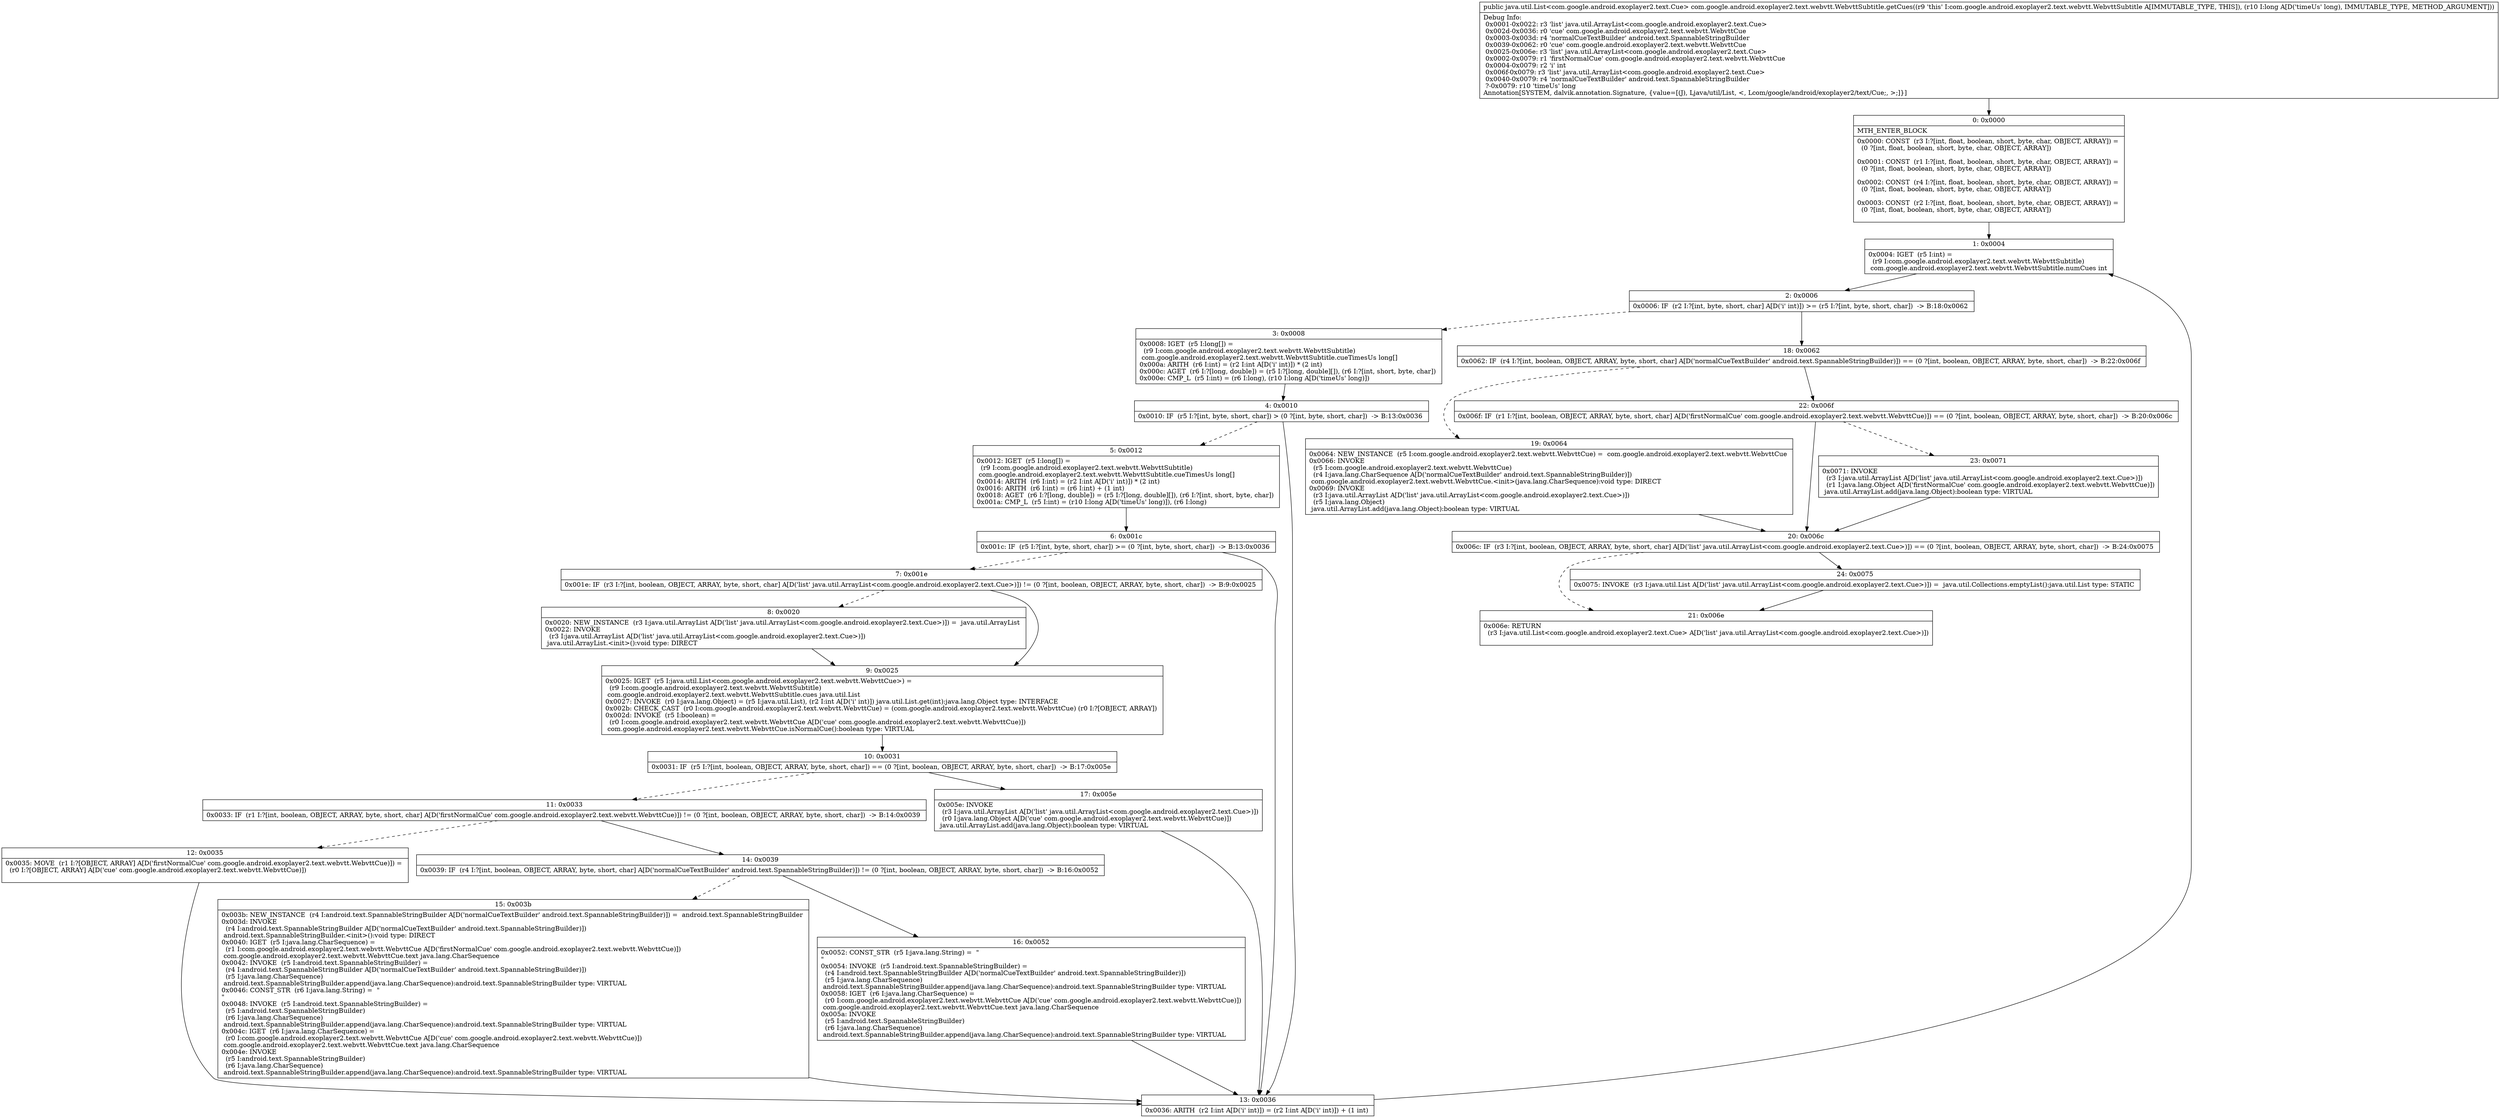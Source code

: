digraph "CFG forcom.google.android.exoplayer2.text.webvtt.WebvttSubtitle.getCues(J)Ljava\/util\/List;" {
Node_0 [shape=record,label="{0\:\ 0x0000|MTH_ENTER_BLOCK\l|0x0000: CONST  (r3 I:?[int, float, boolean, short, byte, char, OBJECT, ARRAY]) = \l  (0 ?[int, float, boolean, short, byte, char, OBJECT, ARRAY])\l \l0x0001: CONST  (r1 I:?[int, float, boolean, short, byte, char, OBJECT, ARRAY]) = \l  (0 ?[int, float, boolean, short, byte, char, OBJECT, ARRAY])\l \l0x0002: CONST  (r4 I:?[int, float, boolean, short, byte, char, OBJECT, ARRAY]) = \l  (0 ?[int, float, boolean, short, byte, char, OBJECT, ARRAY])\l \l0x0003: CONST  (r2 I:?[int, float, boolean, short, byte, char, OBJECT, ARRAY]) = \l  (0 ?[int, float, boolean, short, byte, char, OBJECT, ARRAY])\l \l}"];
Node_1 [shape=record,label="{1\:\ 0x0004|0x0004: IGET  (r5 I:int) = \l  (r9 I:com.google.android.exoplayer2.text.webvtt.WebvttSubtitle)\l com.google.android.exoplayer2.text.webvtt.WebvttSubtitle.numCues int \l}"];
Node_2 [shape=record,label="{2\:\ 0x0006|0x0006: IF  (r2 I:?[int, byte, short, char] A[D('i' int)]) \>= (r5 I:?[int, byte, short, char])  \-\> B:18:0x0062 \l}"];
Node_3 [shape=record,label="{3\:\ 0x0008|0x0008: IGET  (r5 I:long[]) = \l  (r9 I:com.google.android.exoplayer2.text.webvtt.WebvttSubtitle)\l com.google.android.exoplayer2.text.webvtt.WebvttSubtitle.cueTimesUs long[] \l0x000a: ARITH  (r6 I:int) = (r2 I:int A[D('i' int)]) * (2 int) \l0x000c: AGET  (r6 I:?[long, double]) = (r5 I:?[long, double][]), (r6 I:?[int, short, byte, char]) \l0x000e: CMP_L  (r5 I:int) = (r6 I:long), (r10 I:long A[D('timeUs' long)]) \l}"];
Node_4 [shape=record,label="{4\:\ 0x0010|0x0010: IF  (r5 I:?[int, byte, short, char]) \> (0 ?[int, byte, short, char])  \-\> B:13:0x0036 \l}"];
Node_5 [shape=record,label="{5\:\ 0x0012|0x0012: IGET  (r5 I:long[]) = \l  (r9 I:com.google.android.exoplayer2.text.webvtt.WebvttSubtitle)\l com.google.android.exoplayer2.text.webvtt.WebvttSubtitle.cueTimesUs long[] \l0x0014: ARITH  (r6 I:int) = (r2 I:int A[D('i' int)]) * (2 int) \l0x0016: ARITH  (r6 I:int) = (r6 I:int) + (1 int) \l0x0018: AGET  (r6 I:?[long, double]) = (r5 I:?[long, double][]), (r6 I:?[int, short, byte, char]) \l0x001a: CMP_L  (r5 I:int) = (r10 I:long A[D('timeUs' long)]), (r6 I:long) \l}"];
Node_6 [shape=record,label="{6\:\ 0x001c|0x001c: IF  (r5 I:?[int, byte, short, char]) \>= (0 ?[int, byte, short, char])  \-\> B:13:0x0036 \l}"];
Node_7 [shape=record,label="{7\:\ 0x001e|0x001e: IF  (r3 I:?[int, boolean, OBJECT, ARRAY, byte, short, char] A[D('list' java.util.ArrayList\<com.google.android.exoplayer2.text.Cue\>)]) != (0 ?[int, boolean, OBJECT, ARRAY, byte, short, char])  \-\> B:9:0x0025 \l}"];
Node_8 [shape=record,label="{8\:\ 0x0020|0x0020: NEW_INSTANCE  (r3 I:java.util.ArrayList A[D('list' java.util.ArrayList\<com.google.android.exoplayer2.text.Cue\>)]) =  java.util.ArrayList \l0x0022: INVOKE  \l  (r3 I:java.util.ArrayList A[D('list' java.util.ArrayList\<com.google.android.exoplayer2.text.Cue\>)])\l java.util.ArrayList.\<init\>():void type: DIRECT \l}"];
Node_9 [shape=record,label="{9\:\ 0x0025|0x0025: IGET  (r5 I:java.util.List\<com.google.android.exoplayer2.text.webvtt.WebvttCue\>) = \l  (r9 I:com.google.android.exoplayer2.text.webvtt.WebvttSubtitle)\l com.google.android.exoplayer2.text.webvtt.WebvttSubtitle.cues java.util.List \l0x0027: INVOKE  (r0 I:java.lang.Object) = (r5 I:java.util.List), (r2 I:int A[D('i' int)]) java.util.List.get(int):java.lang.Object type: INTERFACE \l0x002b: CHECK_CAST  (r0 I:com.google.android.exoplayer2.text.webvtt.WebvttCue) = (com.google.android.exoplayer2.text.webvtt.WebvttCue) (r0 I:?[OBJECT, ARRAY]) \l0x002d: INVOKE  (r5 I:boolean) = \l  (r0 I:com.google.android.exoplayer2.text.webvtt.WebvttCue A[D('cue' com.google.android.exoplayer2.text.webvtt.WebvttCue)])\l com.google.android.exoplayer2.text.webvtt.WebvttCue.isNormalCue():boolean type: VIRTUAL \l}"];
Node_10 [shape=record,label="{10\:\ 0x0031|0x0031: IF  (r5 I:?[int, boolean, OBJECT, ARRAY, byte, short, char]) == (0 ?[int, boolean, OBJECT, ARRAY, byte, short, char])  \-\> B:17:0x005e \l}"];
Node_11 [shape=record,label="{11\:\ 0x0033|0x0033: IF  (r1 I:?[int, boolean, OBJECT, ARRAY, byte, short, char] A[D('firstNormalCue' com.google.android.exoplayer2.text.webvtt.WebvttCue)]) != (0 ?[int, boolean, OBJECT, ARRAY, byte, short, char])  \-\> B:14:0x0039 \l}"];
Node_12 [shape=record,label="{12\:\ 0x0035|0x0035: MOVE  (r1 I:?[OBJECT, ARRAY] A[D('firstNormalCue' com.google.android.exoplayer2.text.webvtt.WebvttCue)]) = \l  (r0 I:?[OBJECT, ARRAY] A[D('cue' com.google.android.exoplayer2.text.webvtt.WebvttCue)])\l \l}"];
Node_13 [shape=record,label="{13\:\ 0x0036|0x0036: ARITH  (r2 I:int A[D('i' int)]) = (r2 I:int A[D('i' int)]) + (1 int) \l}"];
Node_14 [shape=record,label="{14\:\ 0x0039|0x0039: IF  (r4 I:?[int, boolean, OBJECT, ARRAY, byte, short, char] A[D('normalCueTextBuilder' android.text.SpannableStringBuilder)]) != (0 ?[int, boolean, OBJECT, ARRAY, byte, short, char])  \-\> B:16:0x0052 \l}"];
Node_15 [shape=record,label="{15\:\ 0x003b|0x003b: NEW_INSTANCE  (r4 I:android.text.SpannableStringBuilder A[D('normalCueTextBuilder' android.text.SpannableStringBuilder)]) =  android.text.SpannableStringBuilder \l0x003d: INVOKE  \l  (r4 I:android.text.SpannableStringBuilder A[D('normalCueTextBuilder' android.text.SpannableStringBuilder)])\l android.text.SpannableStringBuilder.\<init\>():void type: DIRECT \l0x0040: IGET  (r5 I:java.lang.CharSequence) = \l  (r1 I:com.google.android.exoplayer2.text.webvtt.WebvttCue A[D('firstNormalCue' com.google.android.exoplayer2.text.webvtt.WebvttCue)])\l com.google.android.exoplayer2.text.webvtt.WebvttCue.text java.lang.CharSequence \l0x0042: INVOKE  (r5 I:android.text.SpannableStringBuilder) = \l  (r4 I:android.text.SpannableStringBuilder A[D('normalCueTextBuilder' android.text.SpannableStringBuilder)])\l  (r5 I:java.lang.CharSequence)\l android.text.SpannableStringBuilder.append(java.lang.CharSequence):android.text.SpannableStringBuilder type: VIRTUAL \l0x0046: CONST_STR  (r6 I:java.lang.String) =  \"\l\" \l0x0048: INVOKE  (r5 I:android.text.SpannableStringBuilder) = \l  (r5 I:android.text.SpannableStringBuilder)\l  (r6 I:java.lang.CharSequence)\l android.text.SpannableStringBuilder.append(java.lang.CharSequence):android.text.SpannableStringBuilder type: VIRTUAL \l0x004c: IGET  (r6 I:java.lang.CharSequence) = \l  (r0 I:com.google.android.exoplayer2.text.webvtt.WebvttCue A[D('cue' com.google.android.exoplayer2.text.webvtt.WebvttCue)])\l com.google.android.exoplayer2.text.webvtt.WebvttCue.text java.lang.CharSequence \l0x004e: INVOKE  \l  (r5 I:android.text.SpannableStringBuilder)\l  (r6 I:java.lang.CharSequence)\l android.text.SpannableStringBuilder.append(java.lang.CharSequence):android.text.SpannableStringBuilder type: VIRTUAL \l}"];
Node_16 [shape=record,label="{16\:\ 0x0052|0x0052: CONST_STR  (r5 I:java.lang.String) =  \"\l\" \l0x0054: INVOKE  (r5 I:android.text.SpannableStringBuilder) = \l  (r4 I:android.text.SpannableStringBuilder A[D('normalCueTextBuilder' android.text.SpannableStringBuilder)])\l  (r5 I:java.lang.CharSequence)\l android.text.SpannableStringBuilder.append(java.lang.CharSequence):android.text.SpannableStringBuilder type: VIRTUAL \l0x0058: IGET  (r6 I:java.lang.CharSequence) = \l  (r0 I:com.google.android.exoplayer2.text.webvtt.WebvttCue A[D('cue' com.google.android.exoplayer2.text.webvtt.WebvttCue)])\l com.google.android.exoplayer2.text.webvtt.WebvttCue.text java.lang.CharSequence \l0x005a: INVOKE  \l  (r5 I:android.text.SpannableStringBuilder)\l  (r6 I:java.lang.CharSequence)\l android.text.SpannableStringBuilder.append(java.lang.CharSequence):android.text.SpannableStringBuilder type: VIRTUAL \l}"];
Node_17 [shape=record,label="{17\:\ 0x005e|0x005e: INVOKE  \l  (r3 I:java.util.ArrayList A[D('list' java.util.ArrayList\<com.google.android.exoplayer2.text.Cue\>)])\l  (r0 I:java.lang.Object A[D('cue' com.google.android.exoplayer2.text.webvtt.WebvttCue)])\l java.util.ArrayList.add(java.lang.Object):boolean type: VIRTUAL \l}"];
Node_18 [shape=record,label="{18\:\ 0x0062|0x0062: IF  (r4 I:?[int, boolean, OBJECT, ARRAY, byte, short, char] A[D('normalCueTextBuilder' android.text.SpannableStringBuilder)]) == (0 ?[int, boolean, OBJECT, ARRAY, byte, short, char])  \-\> B:22:0x006f \l}"];
Node_19 [shape=record,label="{19\:\ 0x0064|0x0064: NEW_INSTANCE  (r5 I:com.google.android.exoplayer2.text.webvtt.WebvttCue) =  com.google.android.exoplayer2.text.webvtt.WebvttCue \l0x0066: INVOKE  \l  (r5 I:com.google.android.exoplayer2.text.webvtt.WebvttCue)\l  (r4 I:java.lang.CharSequence A[D('normalCueTextBuilder' android.text.SpannableStringBuilder)])\l com.google.android.exoplayer2.text.webvtt.WebvttCue.\<init\>(java.lang.CharSequence):void type: DIRECT \l0x0069: INVOKE  \l  (r3 I:java.util.ArrayList A[D('list' java.util.ArrayList\<com.google.android.exoplayer2.text.Cue\>)])\l  (r5 I:java.lang.Object)\l java.util.ArrayList.add(java.lang.Object):boolean type: VIRTUAL \l}"];
Node_20 [shape=record,label="{20\:\ 0x006c|0x006c: IF  (r3 I:?[int, boolean, OBJECT, ARRAY, byte, short, char] A[D('list' java.util.ArrayList\<com.google.android.exoplayer2.text.Cue\>)]) == (0 ?[int, boolean, OBJECT, ARRAY, byte, short, char])  \-\> B:24:0x0075 \l}"];
Node_21 [shape=record,label="{21\:\ 0x006e|0x006e: RETURN  \l  (r3 I:java.util.List\<com.google.android.exoplayer2.text.Cue\> A[D('list' java.util.ArrayList\<com.google.android.exoplayer2.text.Cue\>)])\l \l}"];
Node_22 [shape=record,label="{22\:\ 0x006f|0x006f: IF  (r1 I:?[int, boolean, OBJECT, ARRAY, byte, short, char] A[D('firstNormalCue' com.google.android.exoplayer2.text.webvtt.WebvttCue)]) == (0 ?[int, boolean, OBJECT, ARRAY, byte, short, char])  \-\> B:20:0x006c \l}"];
Node_23 [shape=record,label="{23\:\ 0x0071|0x0071: INVOKE  \l  (r3 I:java.util.ArrayList A[D('list' java.util.ArrayList\<com.google.android.exoplayer2.text.Cue\>)])\l  (r1 I:java.lang.Object A[D('firstNormalCue' com.google.android.exoplayer2.text.webvtt.WebvttCue)])\l java.util.ArrayList.add(java.lang.Object):boolean type: VIRTUAL \l}"];
Node_24 [shape=record,label="{24\:\ 0x0075|0x0075: INVOKE  (r3 I:java.util.List A[D('list' java.util.ArrayList\<com.google.android.exoplayer2.text.Cue\>)]) =  java.util.Collections.emptyList():java.util.List type: STATIC \l}"];
MethodNode[shape=record,label="{public java.util.List\<com.google.android.exoplayer2.text.Cue\> com.google.android.exoplayer2.text.webvtt.WebvttSubtitle.getCues((r9 'this' I:com.google.android.exoplayer2.text.webvtt.WebvttSubtitle A[IMMUTABLE_TYPE, THIS]), (r10 I:long A[D('timeUs' long), IMMUTABLE_TYPE, METHOD_ARGUMENT]))  | Debug Info:\l  0x0001\-0x0022: r3 'list' java.util.ArrayList\<com.google.android.exoplayer2.text.Cue\>\l  0x002d\-0x0036: r0 'cue' com.google.android.exoplayer2.text.webvtt.WebvttCue\l  0x0003\-0x003d: r4 'normalCueTextBuilder' android.text.SpannableStringBuilder\l  0x0039\-0x0062: r0 'cue' com.google.android.exoplayer2.text.webvtt.WebvttCue\l  0x0025\-0x006e: r3 'list' java.util.ArrayList\<com.google.android.exoplayer2.text.Cue\>\l  0x0002\-0x0079: r1 'firstNormalCue' com.google.android.exoplayer2.text.webvtt.WebvttCue\l  0x0004\-0x0079: r2 'i' int\l  0x006f\-0x0079: r3 'list' java.util.ArrayList\<com.google.android.exoplayer2.text.Cue\>\l  0x0040\-0x0079: r4 'normalCueTextBuilder' android.text.SpannableStringBuilder\l  ?\-0x0079: r10 'timeUs' long\lAnnotation[SYSTEM, dalvik.annotation.Signature, \{value=[(J), Ljava\/util\/List, \<, Lcom\/google\/android\/exoplayer2\/text\/Cue;, \>;]\}]\l}"];
MethodNode -> Node_0;
Node_0 -> Node_1;
Node_1 -> Node_2;
Node_2 -> Node_3[style=dashed];
Node_2 -> Node_18;
Node_3 -> Node_4;
Node_4 -> Node_5[style=dashed];
Node_4 -> Node_13;
Node_5 -> Node_6;
Node_6 -> Node_7[style=dashed];
Node_6 -> Node_13;
Node_7 -> Node_8[style=dashed];
Node_7 -> Node_9;
Node_8 -> Node_9;
Node_9 -> Node_10;
Node_10 -> Node_11[style=dashed];
Node_10 -> Node_17;
Node_11 -> Node_12[style=dashed];
Node_11 -> Node_14;
Node_12 -> Node_13;
Node_13 -> Node_1;
Node_14 -> Node_15[style=dashed];
Node_14 -> Node_16;
Node_15 -> Node_13;
Node_16 -> Node_13;
Node_17 -> Node_13;
Node_18 -> Node_19[style=dashed];
Node_18 -> Node_22;
Node_19 -> Node_20;
Node_20 -> Node_21[style=dashed];
Node_20 -> Node_24;
Node_22 -> Node_20;
Node_22 -> Node_23[style=dashed];
Node_23 -> Node_20;
Node_24 -> Node_21;
}

